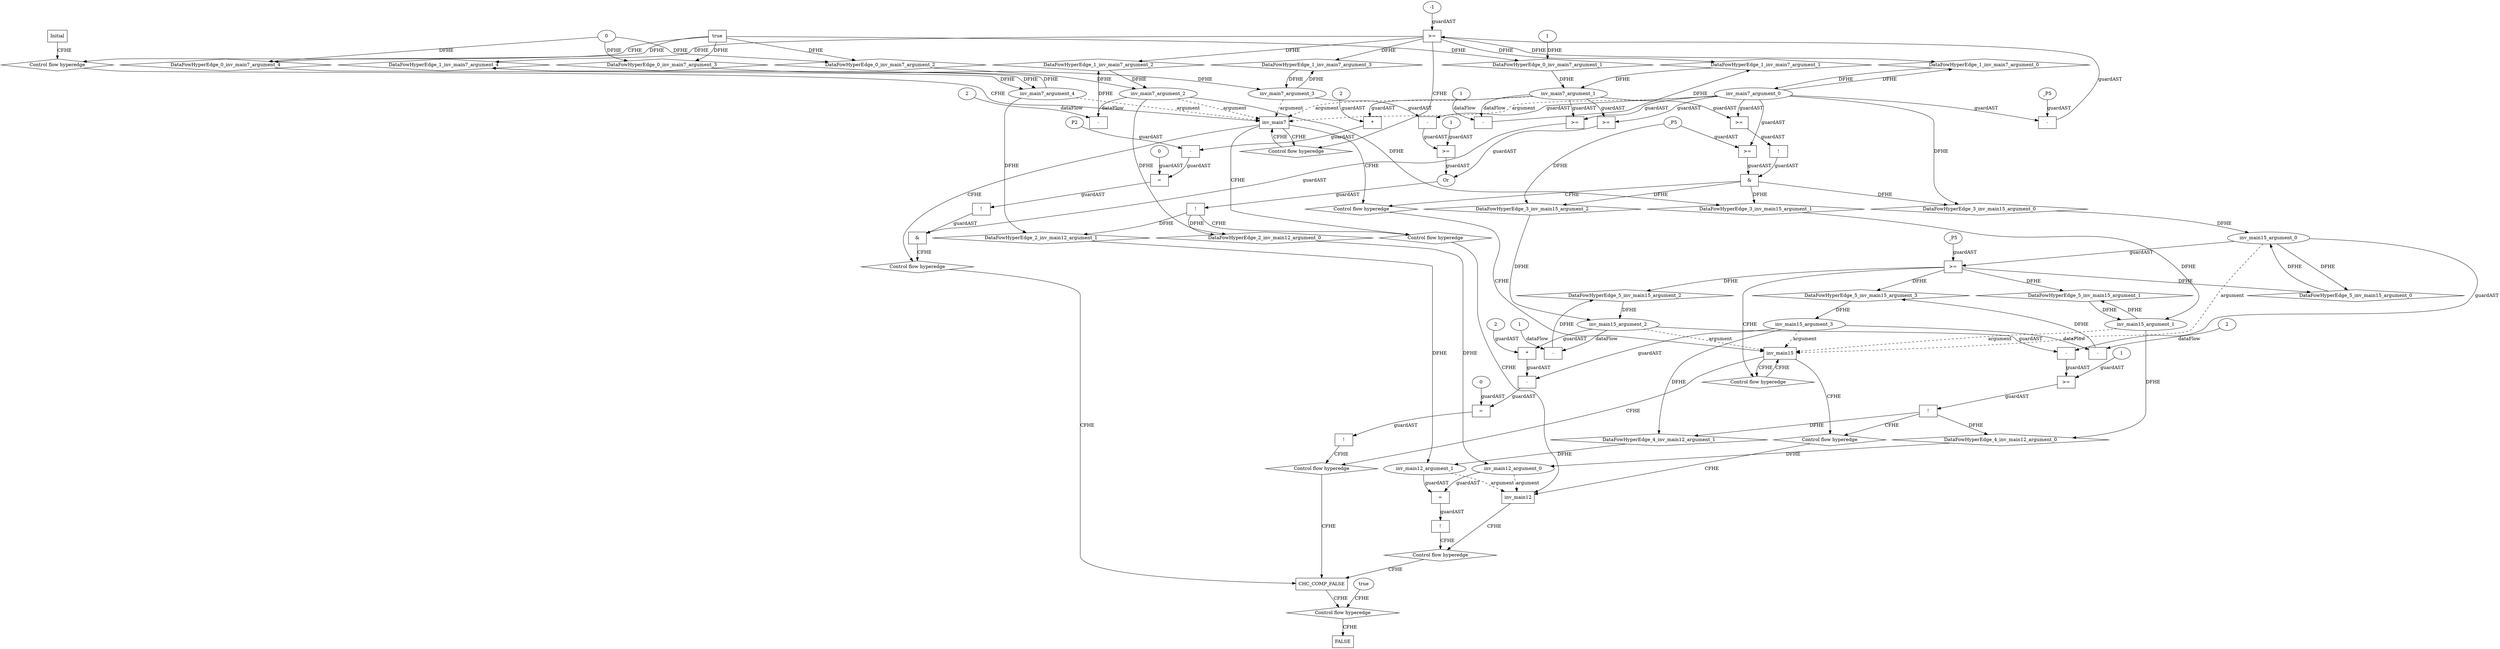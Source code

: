 digraph dag {
"CHC_COMP_FALSE" [label="CHC_COMP_FALSE" nodeName="CHC_COMP_FALSE" class=CONTROL  shape="rect"];
"inv_main12" [label="inv_main12" nodeName="inv_main12" class=CONTROL  shape="rect"];
"inv_main15" [label="inv_main15" nodeName="inv_main15" class=CONTROL  shape="rect"];
"inv_main7" [label="inv_main7" nodeName="inv_main7" class=CONTROL  shape="rect"];
FALSE [label="FALSE" nodeName=FALSE class=CONTROL  shape="rect"];
Initial [label="Initial" nodeName=Initial class=CONTROL  shape="rect"];
ControlFowHyperEdge_0 [label="Control flow hyperedge" nodeName=ControlFowHyperEdge_0 class=controlFlowHyperEdge shape="diamond"];
"Initial" -> ControlFowHyperEdge_0 [label="CFHE"]
ControlFowHyperEdge_0 -> "inv_main7" [label="CFHE"]
ControlFowHyperEdge_1 [label="Control flow hyperedge" nodeName=ControlFowHyperEdge_1 class=controlFlowHyperEdge shape="diamond"];
"inv_main7" -> ControlFowHyperEdge_1 [label="CFHE"]
ControlFowHyperEdge_1 -> "inv_main7" [label="CFHE"]
ControlFowHyperEdge_2 [label="Control flow hyperedge" nodeName=ControlFowHyperEdge_2 class=controlFlowHyperEdge shape="diamond"];
"inv_main7" -> ControlFowHyperEdge_2 [label="CFHE"]
ControlFowHyperEdge_2 -> "inv_main12" [label="CFHE"]
ControlFowHyperEdge_3 [label="Control flow hyperedge" nodeName=ControlFowHyperEdge_3 class=controlFlowHyperEdge shape="diamond"];
"inv_main7" -> ControlFowHyperEdge_3 [label="CFHE"]
ControlFowHyperEdge_3 -> "inv_main15" [label="CFHE"]
ControlFowHyperEdge_4 [label="Control flow hyperedge" nodeName=ControlFowHyperEdge_4 class=controlFlowHyperEdge shape="diamond"];
"inv_main15" -> ControlFowHyperEdge_4 [label="CFHE"]
ControlFowHyperEdge_4 -> "inv_main12" [label="CFHE"]
ControlFowHyperEdge_5 [label="Control flow hyperedge" nodeName=ControlFowHyperEdge_5 class=controlFlowHyperEdge shape="diamond"];
"inv_main15" -> ControlFowHyperEdge_5 [label="CFHE"]
ControlFowHyperEdge_5 -> "inv_main15" [label="CFHE"]
ControlFowHyperEdge_6 [label="Control flow hyperedge" nodeName=ControlFowHyperEdge_6 class=controlFlowHyperEdge shape="diamond"];
"inv_main7" -> ControlFowHyperEdge_6 [label="CFHE"]
ControlFowHyperEdge_6 -> "CHC_COMP_FALSE" [label="CFHE"]
ControlFowHyperEdge_7 [label="Control flow hyperedge" nodeName=ControlFowHyperEdge_7 class=controlFlowHyperEdge shape="diamond"];
"inv_main15" -> ControlFowHyperEdge_7 [label="CFHE"]
ControlFowHyperEdge_7 -> "CHC_COMP_FALSE" [label="CFHE"]
ControlFowHyperEdge_8 [label="Control flow hyperedge" nodeName=ControlFowHyperEdge_8 class=controlFlowHyperEdge shape="diamond"];
"inv_main12" -> ControlFowHyperEdge_8 [label="CFHE"]
ControlFowHyperEdge_8 -> "CHC_COMP_FALSE" [label="CFHE"]
ControlFowHyperEdge_9 [label="Control flow hyperedge" nodeName=ControlFowHyperEdge_9 class=controlFlowHyperEdge shape="diamond"];
"CHC_COMP_FALSE" -> ControlFowHyperEdge_9 [label="CFHE"]
ControlFowHyperEdge_9 -> "FALSE" [label="CFHE"]
"inv_main7_argument_0" [label="inv_main7_argument_0" nodeName=argument0 class=argument  head="inv_main7" shape="oval"];
"inv_main7_argument_0" -> "inv_main7"[label="argument" style="dashed"]
"inv_main7_argument_1" [label="inv_main7_argument_1" nodeName=argument1 class=argument  head="inv_main7" shape="oval"];
"inv_main7_argument_1" -> "inv_main7"[label="argument" style="dashed"]
"inv_main7_argument_2" [label="inv_main7_argument_2" nodeName=argument2 class=argument  head="inv_main7" shape="oval"];
"inv_main7_argument_2" -> "inv_main7"[label="argument" style="dashed"]
"inv_main7_argument_3" [label="inv_main7_argument_3" nodeName=argument3 class=argument  head="inv_main7" shape="oval"];
"inv_main7_argument_3" -> "inv_main7"[label="argument" style="dashed"]
"inv_main7_argument_4" [label="inv_main7_argument_4" nodeName=argument4 class=argument  head="inv_main7" shape="oval"];
"inv_main7_argument_4" -> "inv_main7"[label="argument" style="dashed"]
"inv_main12_argument_0" [label="inv_main12_argument_0" nodeName=argument0 class=argument  head="inv_main12" shape="oval"];
"inv_main12_argument_0" -> "inv_main12"[label="argument" style="dashed"]
"inv_main12_argument_1" [label="inv_main12_argument_1" nodeName=argument1 class=argument  head="inv_main12" shape="oval"];
"inv_main12_argument_1" -> "inv_main12"[label="argument" style="dashed"]
"inv_main15_argument_0" [label="inv_main15_argument_0" nodeName=argument0 class=argument  head="inv_main15" shape="oval"];
"inv_main15_argument_0" -> "inv_main15"[label="argument" style="dashed"]
"inv_main15_argument_1" [label="inv_main15_argument_1" nodeName=argument1 class=argument  head="inv_main15" shape="oval"];
"inv_main15_argument_1" -> "inv_main15"[label="argument" style="dashed"]
"inv_main15_argument_2" [label="inv_main15_argument_2" nodeName=argument2 class=argument  head="inv_main15" shape="oval"];
"inv_main15_argument_2" -> "inv_main15"[label="argument" style="dashed"]
"inv_main15_argument_3" [label="inv_main15_argument_3" nodeName=argument3 class=argument  head="inv_main15" shape="oval"];
"inv_main15_argument_3" -> "inv_main15"[label="argument" style="dashed"]

"true_0" [label="true" nodeName="true_0" class=true shape="rect"];
"true_0" -> "ControlFowHyperEdge_0" [label="CFHE"];
"xxxinv_main7___Initial_0xxxdataFlow_0_node_0" [label="1" nodeName="xxxinv_main7___Initial_0xxxdataFlow_0_node_0" class=IdealInt ];

"xxxinv_main7___Initial_0xxxdataFlow1_node_0" [label="0" nodeName="xxxinv_main7___Initial_0xxxdataFlow1_node_0" class=IdealInt ];



"xxxinv_main7___inv_main7_1xxxguard_0_node_0" [label=">=" nodeName="xxxinv_main7___inv_main7_1xxxguard_0_node_0" class=Operator  shape="rect"];
"xxxinv_main7___inv_main7_1xxxguard_0_node_1" [label="-" nodeName="xxxinv_main7___inv_main7_1xxxguard_0_node_1" class= Operator shape="rect"];
"xxxinv_main7___inv_main7_1xxxguard_0_node_3" [label="_P5" nodeName="xxxinv_main7___inv_main7_1xxxguard_0_node_3" class=symbolicConstant ];
"xxxinv_main7___inv_main7_1xxxguard_0_node_4" [label="-1" nodeName="xxxinv_main7___inv_main7_1xxxguard_0_node_4" class=IdealInt ];
"xxxinv_main7___inv_main7_1xxxguard_0_node_1" -> "xxxinv_main7___inv_main7_1xxxguard_0_node_0"[label="guardAST"]
"xxxinv_main7___inv_main7_1xxxguard_0_node_4" -> "xxxinv_main7___inv_main7_1xxxguard_0_node_0"[label="guardAST"]
"inv_main7_argument_0" -> "xxxinv_main7___inv_main7_1xxxguard_0_node_1"[label="guardAST"]
"xxxinv_main7___inv_main7_1xxxguard_0_node_3" -> "xxxinv_main7___inv_main7_1xxxguard_0_node_1"[label="guardAST"]

"xxxinv_main7___inv_main7_1xxxguard_0_node_0" -> "ControlFowHyperEdge_1" [label="CFHE"];
"xxxinv_main7___inv_main7_1xxxdataFlow_0_node_0" [label="-" nodeName="xxxinv_main7___inv_main7_1xxxdataFlow_0_node_0" class= Operator shape="rect"];
"xxxinv_main7___inv_main7_1xxxdataFlow_0_node_2" [label="1" nodeName="xxxinv_main7___inv_main7_1xxxdataFlow_0_node_2" class=IdealInt ];
"inv_main7_argument_1" -> "xxxinv_main7___inv_main7_1xxxdataFlow_0_node_0"[label="dataFlow"]
"xxxinv_main7___inv_main7_1xxxdataFlow_0_node_2" -> "xxxinv_main7___inv_main7_1xxxdataFlow_0_node_0"[label="dataFlow"]

"xxxinv_main7___inv_main7_1xxxdataFlow1_node_0" [label="-" nodeName="xxxinv_main7___inv_main7_1xxxdataFlow1_node_0" class= Operator shape="rect"];
"xxxinv_main7___inv_main7_1xxxdataFlow1_node_2" [label="2" nodeName="xxxinv_main7___inv_main7_1xxxdataFlow1_node_2" class=IdealInt ];
"inv_main7_argument_2" -> "xxxinv_main7___inv_main7_1xxxdataFlow1_node_0"[label="dataFlow"]
"xxxinv_main7___inv_main7_1xxxdataFlow1_node_2" -> "xxxinv_main7___inv_main7_1xxxdataFlow1_node_0"[label="dataFlow"]

"xxxinv_main12___inv_main7_2xxxguard_0_node_0" [label="!" nodeName="xxxinv_main12___inv_main7_2xxxguard_0_node_0" class=Operator shape="rect"];
"xxxinv_main12___inv_main7_2xxxguard_0_node_1" [label="Or" nodeName="xxxinv_main12___inv_main7_2xxxguard_0_node_1" class=Operator ];
"xxxinv_main12___inv_main7_2xxxguard_0_node_2" [label=">=" nodeName="xxxinv_main12___inv_main7_2xxxguard_0_node_2" class=Operator  shape="rect"];
"xxxinv_main12___inv_main7_2xxxguard_0_node_3" [label="-" nodeName="xxxinv_main12___inv_main7_2xxxguard_0_node_3" class= Operator shape="rect"];
"xxxinv_main12___inv_main7_2xxxguard_0_node_6" [label="1" nodeName="xxxinv_main12___inv_main7_2xxxguard_0_node_6" class=IdealInt ];
"xxxinv_main12___inv_main7_2xxxguard_0_node_7" [label=">=" nodeName="xxxinv_main12___inv_main7_2xxxguard_0_node_7" class=Operator  shape="rect"];
"xxxinv_main12___inv_main7_2xxxguard_0_node_1" -> "xxxinv_main12___inv_main7_2xxxguard_0_node_0"[label="guardAST"]
"xxxinv_main12___inv_main7_2xxxguard_0_node_2" -> "xxxinv_main12___inv_main7_2xxxguard_0_node_1"[label="guardAST"]
"xxxinv_main12___inv_main7_2xxxguard_0_node_7" -> "xxxinv_main12___inv_main7_2xxxguard_0_node_1"[label="guardAST"]
"xxxinv_main12___inv_main7_2xxxguard_0_node_3" -> "xxxinv_main12___inv_main7_2xxxguard_0_node_2"[label="guardAST"]
"xxxinv_main12___inv_main7_2xxxguard_0_node_6" -> "xxxinv_main12___inv_main7_2xxxguard_0_node_2"[label="guardAST"]
"inv_main7_argument_0" -> "xxxinv_main12___inv_main7_2xxxguard_0_node_3"[label="guardAST"]
"inv_main7_argument_3" -> "xxxinv_main12___inv_main7_2xxxguard_0_node_3"[label="guardAST"]
"inv_main7_argument_0" -> "xxxinv_main12___inv_main7_2xxxguard_0_node_7"[label="guardAST"]
"inv_main7_argument_1" -> "xxxinv_main12___inv_main7_2xxxguard_0_node_7"[label="guardAST"]

"xxxinv_main12___inv_main7_2xxxguard_0_node_0" -> "ControlFowHyperEdge_2" [label="CFHE"];
"xxxinv_main15___inv_main7_3xxx_and" [label="&" nodeName="xxxinv_main15___inv_main7_3xxx_and" class=Operator shape="rect"];
"xxxinv_main15___inv_main7_3xxxguard_0_node_0" [label="!" nodeName="xxxinv_main15___inv_main7_3xxxguard_0_node_0" class=Operator shape="rect"];
"xxxinv_main15___inv_main7_3xxxguard_0_node_1" [label=">=" nodeName="xxxinv_main15___inv_main7_3xxxguard_0_node_1" class=Operator  shape="rect"];
"xxxinv_main15___inv_main7_3xxxguard_0_node_1" -> "xxxinv_main15___inv_main7_3xxxguard_0_node_0"[label="guardAST"]
"inv_main7_argument_0" -> "xxxinv_main15___inv_main7_3xxxguard_0_node_1"[label="guardAST"]
"inv_main7_argument_1" -> "xxxinv_main15___inv_main7_3xxxguard_0_node_1"[label="guardAST"]

"xxxinv_main15___inv_main7_3xxxguard_0_node_0" -> "xxxinv_main15___inv_main7_3xxx_and" [label="guardAST"];
"xxxinv_main15___inv_main7_3xxxguard1_node_0" [label=">=" nodeName="xxxinv_main15___inv_main7_3xxxguard1_node_0" class=Operator  shape="rect"];
"inv_main7_argument_0" -> "xxxinv_main15___inv_main7_3xxxguard1_node_0"[label="guardAST"]
"xxxinv_main15___inv_main7_3xxxdataFlow_0_node_0" -> "xxxinv_main15___inv_main7_3xxxguard1_node_0"[label="guardAST"]

"xxxinv_main15___inv_main7_3xxxguard1_node_0" -> "xxxinv_main15___inv_main7_3xxx_and" [label="guardAST"];
"xxxinv_main15___inv_main7_3xxx_and" -> "ControlFowHyperEdge_3" [label="CFHE"];
"xxxinv_main15___inv_main7_3xxxdataFlow_0_node_0" [label="_P5" nodeName="xxxinv_main15___inv_main7_3xxxdataFlow_0_node_0" class=symbolicConstant ];

"xxxinv_main12___inv_main15_4xxxguard_0_node_0" [label="!" nodeName="xxxinv_main12___inv_main15_4xxxguard_0_node_0" class=Operator shape="rect"];
"xxxinv_main12___inv_main15_4xxxguard_0_node_1" [label=">=" nodeName="xxxinv_main12___inv_main15_4xxxguard_0_node_1" class=Operator  shape="rect"];
"xxxinv_main12___inv_main15_4xxxguard_0_node_2" [label="-" nodeName="xxxinv_main12___inv_main15_4xxxguard_0_node_2" class= Operator shape="rect"];
"xxxinv_main12___inv_main15_4xxxguard_0_node_5" [label="1" nodeName="xxxinv_main12___inv_main15_4xxxguard_0_node_5" class=IdealInt ];
"xxxinv_main12___inv_main15_4xxxguard_0_node_1" -> "xxxinv_main12___inv_main15_4xxxguard_0_node_0"[label="guardAST"]
"xxxinv_main12___inv_main15_4xxxguard_0_node_2" -> "xxxinv_main12___inv_main15_4xxxguard_0_node_1"[label="guardAST"]
"xxxinv_main12___inv_main15_4xxxguard_0_node_5" -> "xxxinv_main12___inv_main15_4xxxguard_0_node_1"[label="guardAST"]
"inv_main15_argument_0" -> "xxxinv_main12___inv_main15_4xxxguard_0_node_2"[label="guardAST"]
"inv_main15_argument_2" -> "xxxinv_main12___inv_main15_4xxxguard_0_node_2"[label="guardAST"]

"xxxinv_main12___inv_main15_4xxxguard_0_node_0" -> "ControlFowHyperEdge_4" [label="CFHE"];
"xxxinv_main15___inv_main15_5xxxguard_0_node_0" [label=">=" nodeName="xxxinv_main15___inv_main15_5xxxguard_0_node_0" class=Operator  shape="rect"];
"xxxinv_main15___inv_main15_5xxxguard_0_node_2" [label="_P5" nodeName="xxxinv_main15___inv_main15_5xxxguard_0_node_2" class=symbolicConstant ];
"inv_main15_argument_0" -> "xxxinv_main15___inv_main15_5xxxguard_0_node_0"[label="guardAST"]
"xxxinv_main15___inv_main15_5xxxguard_0_node_2" -> "xxxinv_main15___inv_main15_5xxxguard_0_node_0"[label="guardAST"]

"xxxinv_main15___inv_main15_5xxxguard_0_node_0" -> "ControlFowHyperEdge_5" [label="CFHE"];
"xxxinv_main15___inv_main15_5xxxdataFlow_0_node_0" [label="-" nodeName="xxxinv_main15___inv_main15_5xxxdataFlow_0_node_0" class= Operator shape="rect"];
"xxxinv_main15___inv_main15_5xxxdataFlow_0_node_2" [label="1" nodeName="xxxinv_main15___inv_main15_5xxxdataFlow_0_node_2" class=IdealInt ];
"inv_main15_argument_2" -> "xxxinv_main15___inv_main15_5xxxdataFlow_0_node_0"[label="dataFlow"]
"xxxinv_main15___inv_main15_5xxxdataFlow_0_node_2" -> "xxxinv_main15___inv_main15_5xxxdataFlow_0_node_0"[label="dataFlow"]

"xxxinv_main15___inv_main15_5xxxdataFlow1_node_0" [label="-" nodeName="xxxinv_main15___inv_main15_5xxxdataFlow1_node_0" class= Operator shape="rect"];
"xxxinv_main15___inv_main15_5xxxdataFlow1_node_2" [label="2" nodeName="xxxinv_main15___inv_main15_5xxxdataFlow1_node_2" class=IdealInt ];
"inv_main15_argument_3" -> "xxxinv_main15___inv_main15_5xxxdataFlow1_node_0"[label="dataFlow"]
"xxxinv_main15___inv_main15_5xxxdataFlow1_node_2" -> "xxxinv_main15___inv_main15_5xxxdataFlow1_node_0"[label="dataFlow"]

"xxxCHC_COMP_FALSE___inv_main7_6xxx_and" [label="&" nodeName="xxxCHC_COMP_FALSE___inv_main7_6xxx_and" class=Operator shape="rect"];
"xxxCHC_COMP_FALSE___inv_main7_6xxxguard_0_node_0" [label="!" nodeName="xxxCHC_COMP_FALSE___inv_main7_6xxxguard_0_node_0" class=Operator shape="rect"];
"xxxCHC_COMP_FALSE___inv_main7_6xxxguard_0_node_1" [label="=" nodeName="xxxCHC_COMP_FALSE___inv_main7_6xxxguard_0_node_1" class=Operator  shape="rect"];
"xxxCHC_COMP_FALSE___inv_main7_6xxxguard_0_node_2" [label="-" nodeName="xxxCHC_COMP_FALSE___inv_main7_6xxxguard_0_node_2" class= Operator shape="rect"];
"xxxCHC_COMP_FALSE___inv_main7_6xxxguard_0_node_3" [label="P2" nodeName="xxxCHC_COMP_FALSE___inv_main7_6xxxguard_0_node_3" class=symbolicConstant ];
"xxxCHC_COMP_FALSE___inv_main7_6xxxguard_0_node_4" [label="*" nodeName="xxxCHC_COMP_FALSE___inv_main7_6xxxguard_0_node_4" class=Operator  shape="rect"];
"xxxCHC_COMP_FALSE___inv_main7_6xxxguard_0_node_5" [label="2" nodeName="xxxCHC_COMP_FALSE___inv_main7_6xxxguard_0_node_5" class=constant ];
"xxxCHC_COMP_FALSE___inv_main7_6xxxguard_0_node_7" [label="0" nodeName="xxxCHC_COMP_FALSE___inv_main7_6xxxguard_0_node_7" class=IdealInt ];
"xxxCHC_COMP_FALSE___inv_main7_6xxxguard_0_node_1" -> "xxxCHC_COMP_FALSE___inv_main7_6xxxguard_0_node_0"[label="guardAST"]
"xxxCHC_COMP_FALSE___inv_main7_6xxxguard_0_node_2" -> "xxxCHC_COMP_FALSE___inv_main7_6xxxguard_0_node_1"[label="guardAST"]
"xxxCHC_COMP_FALSE___inv_main7_6xxxguard_0_node_7" -> "xxxCHC_COMP_FALSE___inv_main7_6xxxguard_0_node_1"[label="guardAST"]
"xxxCHC_COMP_FALSE___inv_main7_6xxxguard_0_node_3" -> "xxxCHC_COMP_FALSE___inv_main7_6xxxguard_0_node_2"[label="guardAST"]
"xxxCHC_COMP_FALSE___inv_main7_6xxxguard_0_node_4" -> "xxxCHC_COMP_FALSE___inv_main7_6xxxguard_0_node_2"[label="guardAST"]
"inv_main7_argument_1" -> "xxxCHC_COMP_FALSE___inv_main7_6xxxguard_0_node_4"[label="guardAST"]
"xxxCHC_COMP_FALSE___inv_main7_6xxxguard_0_node_5" -> "xxxCHC_COMP_FALSE___inv_main7_6xxxguard_0_node_4"[label="guardAST"]

"xxxCHC_COMP_FALSE___inv_main7_6xxxguard_0_node_0" -> "xxxCHC_COMP_FALSE___inv_main7_6xxx_and" [label="guardAST"];
"xxxCHC_COMP_FALSE___inv_main7_6xxxguard1_node_0" [label=">=" nodeName="xxxCHC_COMP_FALSE___inv_main7_6xxxguard1_node_0" class=Operator  shape="rect"];
"inv_main7_argument_0" -> "xxxCHC_COMP_FALSE___inv_main7_6xxxguard1_node_0"[label="guardAST"]
"inv_main7_argument_1" -> "xxxCHC_COMP_FALSE___inv_main7_6xxxguard1_node_0"[label="guardAST"]

"xxxCHC_COMP_FALSE___inv_main7_6xxxguard1_node_0" -> "xxxCHC_COMP_FALSE___inv_main7_6xxx_and" [label="guardAST"];
"xxxCHC_COMP_FALSE___inv_main7_6xxx_and" -> "ControlFowHyperEdge_6" [label="CFHE"];
"xxxCHC_COMP_FALSE___inv_main15_7xxxguard_0_node_0" [label="!" nodeName="xxxCHC_COMP_FALSE___inv_main15_7xxxguard_0_node_0" class=Operator shape="rect"];
"xxxCHC_COMP_FALSE___inv_main15_7xxxguard_0_node_1" [label="=" nodeName="xxxCHC_COMP_FALSE___inv_main15_7xxxguard_0_node_1" class=Operator  shape="rect"];
"xxxCHC_COMP_FALSE___inv_main15_7xxxguard_0_node_2" [label="-" nodeName="xxxCHC_COMP_FALSE___inv_main15_7xxxguard_0_node_2" class= Operator shape="rect"];
"xxxCHC_COMP_FALSE___inv_main15_7xxxguard_0_node_4" [label="*" nodeName="xxxCHC_COMP_FALSE___inv_main15_7xxxguard_0_node_4" class=Operator  shape="rect"];
"xxxCHC_COMP_FALSE___inv_main15_7xxxguard_0_node_5" [label="2" nodeName="xxxCHC_COMP_FALSE___inv_main15_7xxxguard_0_node_5" class=constant ];
"xxxCHC_COMP_FALSE___inv_main15_7xxxguard_0_node_7" [label="0" nodeName="xxxCHC_COMP_FALSE___inv_main15_7xxxguard_0_node_7" class=IdealInt ];
"xxxCHC_COMP_FALSE___inv_main15_7xxxguard_0_node_1" -> "xxxCHC_COMP_FALSE___inv_main15_7xxxguard_0_node_0"[label="guardAST"]
"xxxCHC_COMP_FALSE___inv_main15_7xxxguard_0_node_2" -> "xxxCHC_COMP_FALSE___inv_main15_7xxxguard_0_node_1"[label="guardAST"]
"xxxCHC_COMP_FALSE___inv_main15_7xxxguard_0_node_7" -> "xxxCHC_COMP_FALSE___inv_main15_7xxxguard_0_node_1"[label="guardAST"]
"inv_main15_argument_3" -> "xxxCHC_COMP_FALSE___inv_main15_7xxxguard_0_node_2"[label="guardAST"]
"xxxCHC_COMP_FALSE___inv_main15_7xxxguard_0_node_4" -> "xxxCHC_COMP_FALSE___inv_main15_7xxxguard_0_node_2"[label="guardAST"]
"inv_main15_argument_2" -> "xxxCHC_COMP_FALSE___inv_main15_7xxxguard_0_node_4"[label="guardAST"]
"xxxCHC_COMP_FALSE___inv_main15_7xxxguard_0_node_5" -> "xxxCHC_COMP_FALSE___inv_main15_7xxxguard_0_node_4"[label="guardAST"]

"xxxCHC_COMP_FALSE___inv_main15_7xxxguard_0_node_0" -> "ControlFowHyperEdge_7" [label="CFHE"];
"xxxCHC_COMP_FALSE___inv_main12_8xxxguard_0_node_0" [label="!" nodeName="xxxCHC_COMP_FALSE___inv_main12_8xxxguard_0_node_0" class=Operator shape="rect"];
"xxxCHC_COMP_FALSE___inv_main12_8xxxguard_0_node_1" [label="=" nodeName="xxxCHC_COMP_FALSE___inv_main12_8xxxguard_0_node_1" class=Operator  shape="rect"];
"xxxCHC_COMP_FALSE___inv_main12_8xxxguard_0_node_1" -> "xxxCHC_COMP_FALSE___inv_main12_8xxxguard_0_node_0"[label="guardAST"]
"inv_main12_argument_0" -> "xxxCHC_COMP_FALSE___inv_main12_8xxxguard_0_node_1"[label="guardAST"]
"inv_main12_argument_1" -> "xxxCHC_COMP_FALSE___inv_main12_8xxxguard_0_node_1"[label="guardAST"]

"xxxCHC_COMP_FALSE___inv_main12_8xxxguard_0_node_0" -> "ControlFowHyperEdge_8" [label="CFHE"];
"xxxFALSE___CHC_COMP_FALSE_9xxxguard_0_node_0" [label="true" nodeName="xxxFALSE___CHC_COMP_FALSE_9xxxguard_0_node_0" class=Constant ];

"xxxFALSE___CHC_COMP_FALSE_9xxxguard_0_node_0" -> "ControlFowHyperEdge_9" [label="CFHE"];
"inv_main7_argument_0" -> "DataFowHyperEdge_1_inv_main7_argument_0"[label="DFHE"]
"DataFowHyperEdge_1_inv_main7_argument_0" [label="DataFowHyperEdge_1_inv_main7_argument_0" nodeName="DataFowHyperEdge_1_inv_main7_argument_0" class=DataFlowHyperedge shape="diamond"];
"DataFowHyperEdge_1_inv_main7_argument_0" -> "inv_main7_argument_0"[label="DFHE"]
"xxxinv_main7___inv_main7_1xxxguard_0_node_0" -> "DataFowHyperEdge_1_inv_main7_argument_0"[label="DFHE"]
"inv_main7_argument_3" -> "DataFowHyperEdge_1_inv_main7_argument_3"[label="DFHE"]
"DataFowHyperEdge_1_inv_main7_argument_3" [label="DataFowHyperEdge_1_inv_main7_argument_3" nodeName="DataFowHyperEdge_1_inv_main7_argument_3" class=DataFlowHyperedge shape="diamond"];
"DataFowHyperEdge_1_inv_main7_argument_3" -> "inv_main7_argument_3"[label="DFHE"]
"xxxinv_main7___inv_main7_1xxxguard_0_node_0" -> "DataFowHyperEdge_1_inv_main7_argument_3"[label="DFHE"]
"inv_main7_argument_4" -> "DataFowHyperEdge_1_inv_main7_argument_4"[label="DFHE"]
"DataFowHyperEdge_1_inv_main7_argument_4" [label="DataFowHyperEdge_1_inv_main7_argument_4" nodeName="DataFowHyperEdge_1_inv_main7_argument_4" class=DataFlowHyperedge shape="diamond"];
"DataFowHyperEdge_1_inv_main7_argument_4" -> "inv_main7_argument_4"[label="DFHE"]
"xxxinv_main7___inv_main7_1xxxguard_0_node_0" -> "DataFowHyperEdge_1_inv_main7_argument_4"[label="DFHE"]
"inv_main7_argument_2" -> "DataFowHyperEdge_2_inv_main12_argument_0"[label="DFHE"]
"DataFowHyperEdge_2_inv_main12_argument_0" [label="DataFowHyperEdge_2_inv_main12_argument_0" nodeName="DataFowHyperEdge_2_inv_main12_argument_0" class=DataFlowHyperedge shape="diamond"];
"DataFowHyperEdge_2_inv_main12_argument_0" -> "inv_main12_argument_0"[label="DFHE"]
"xxxinv_main12___inv_main7_2xxxguard_0_node_0" -> "DataFowHyperEdge_2_inv_main12_argument_0"[label="DFHE"]
"inv_main7_argument_4" -> "DataFowHyperEdge_2_inv_main12_argument_1"[label="DFHE"]
"DataFowHyperEdge_2_inv_main12_argument_1" [label="DataFowHyperEdge_2_inv_main12_argument_1" nodeName="DataFowHyperEdge_2_inv_main12_argument_1" class=DataFlowHyperedge shape="diamond"];
"DataFowHyperEdge_2_inv_main12_argument_1" -> "inv_main12_argument_1"[label="DFHE"]
"xxxinv_main12___inv_main7_2xxxguard_0_node_0" -> "DataFowHyperEdge_2_inv_main12_argument_1"[label="DFHE"]
"inv_main7_argument_0" -> "DataFowHyperEdge_3_inv_main15_argument_0"[label="DFHE"]
"DataFowHyperEdge_3_inv_main15_argument_0" [label="DataFowHyperEdge_3_inv_main15_argument_0" nodeName="DataFowHyperEdge_3_inv_main15_argument_0" class=DataFlowHyperedge shape="diamond"];
"DataFowHyperEdge_3_inv_main15_argument_0" -> "inv_main15_argument_0"[label="DFHE"]
"xxxinv_main15___inv_main7_3xxx_and" -> "DataFowHyperEdge_3_inv_main15_argument_0"[label="DFHE"]
"inv_main7_argument_2" -> "DataFowHyperEdge_3_inv_main15_argument_1"[label="DFHE"]
"DataFowHyperEdge_3_inv_main15_argument_1" [label="DataFowHyperEdge_3_inv_main15_argument_1" nodeName="DataFowHyperEdge_3_inv_main15_argument_1" class=DataFlowHyperedge shape="diamond"];
"DataFowHyperEdge_3_inv_main15_argument_1" -> "inv_main15_argument_1"[label="DFHE"]
"xxxinv_main15___inv_main7_3xxx_and" -> "DataFowHyperEdge_3_inv_main15_argument_1"[label="DFHE"]
"inv_main15_argument_1" -> "DataFowHyperEdge_4_inv_main12_argument_0"[label="DFHE"]
"DataFowHyperEdge_4_inv_main12_argument_0" [label="DataFowHyperEdge_4_inv_main12_argument_0" nodeName="DataFowHyperEdge_4_inv_main12_argument_0" class=DataFlowHyperedge shape="diamond"];
"DataFowHyperEdge_4_inv_main12_argument_0" -> "inv_main12_argument_0"[label="DFHE"]
"xxxinv_main12___inv_main15_4xxxguard_0_node_0" -> "DataFowHyperEdge_4_inv_main12_argument_0"[label="DFHE"]
"inv_main15_argument_3" -> "DataFowHyperEdge_4_inv_main12_argument_1"[label="DFHE"]
"DataFowHyperEdge_4_inv_main12_argument_1" [label="DataFowHyperEdge_4_inv_main12_argument_1" nodeName="DataFowHyperEdge_4_inv_main12_argument_1" class=DataFlowHyperedge shape="diamond"];
"DataFowHyperEdge_4_inv_main12_argument_1" -> "inv_main12_argument_1"[label="DFHE"]
"xxxinv_main12___inv_main15_4xxxguard_0_node_0" -> "DataFowHyperEdge_4_inv_main12_argument_1"[label="DFHE"]
"inv_main15_argument_0" -> "DataFowHyperEdge_5_inv_main15_argument_0"[label="DFHE"]
"DataFowHyperEdge_5_inv_main15_argument_0" [label="DataFowHyperEdge_5_inv_main15_argument_0" nodeName="DataFowHyperEdge_5_inv_main15_argument_0" class=DataFlowHyperedge shape="diamond"];
"DataFowHyperEdge_5_inv_main15_argument_0" -> "inv_main15_argument_0"[label="DFHE"]
"xxxinv_main15___inv_main15_5xxxguard_0_node_0" -> "DataFowHyperEdge_5_inv_main15_argument_0"[label="DFHE"]
"inv_main15_argument_1" -> "DataFowHyperEdge_5_inv_main15_argument_1"[label="DFHE"]
"DataFowHyperEdge_5_inv_main15_argument_1" [label="DataFowHyperEdge_5_inv_main15_argument_1" nodeName="DataFowHyperEdge_5_inv_main15_argument_1" class=DataFlowHyperedge shape="diamond"];
"DataFowHyperEdge_5_inv_main15_argument_1" -> "inv_main15_argument_1"[label="DFHE"]
"xxxinv_main15___inv_main15_5xxxguard_0_node_0" -> "DataFowHyperEdge_5_inv_main15_argument_1"[label="DFHE"]
"DataFowHyperEdge_0_inv_main7_argument_1" [label="DataFowHyperEdge_0_inv_main7_argument_1" nodeName="DataFowHyperEdge_0_inv_main7_argument_1" class=DataFlowHyperedge shape="diamond"];
"DataFowHyperEdge_0_inv_main7_argument_1" -> "inv_main7_argument_1"[label="DFHE"]
"true_0" -> "DataFowHyperEdge_0_inv_main7_argument_1" [label="DFHE"];
"xxxinv_main7___Initial_0xxxdataFlow_0_node_0" -> "DataFowHyperEdge_0_inv_main7_argument_1" [label="DFHE"];
"DataFowHyperEdge_0_inv_main7_argument_2" [label="DataFowHyperEdge_0_inv_main7_argument_2" nodeName="DataFowHyperEdge_0_inv_main7_argument_2" class=DataFlowHyperedge shape="diamond"];
"DataFowHyperEdge_0_inv_main7_argument_2" -> "inv_main7_argument_2"[label="DFHE"]
"true_0" -> "DataFowHyperEdge_0_inv_main7_argument_2" [label="DFHE"];
"xxxinv_main7___Initial_0xxxdataFlow1_node_0" -> "DataFowHyperEdge_0_inv_main7_argument_2" [label="DFHE"];
"DataFowHyperEdge_0_inv_main7_argument_3" [label="DataFowHyperEdge_0_inv_main7_argument_3" nodeName="DataFowHyperEdge_0_inv_main7_argument_3" class=DataFlowHyperedge shape="diamond"];
"DataFowHyperEdge_0_inv_main7_argument_3" -> "inv_main7_argument_3"[label="DFHE"]
"true_0" -> "DataFowHyperEdge_0_inv_main7_argument_3" [label="DFHE"];
"xxxinv_main7___Initial_0xxxdataFlow1_node_0" -> "DataFowHyperEdge_0_inv_main7_argument_3" [label="DFHE"];
"DataFowHyperEdge_0_inv_main7_argument_4" [label="DataFowHyperEdge_0_inv_main7_argument_4" nodeName="DataFowHyperEdge_0_inv_main7_argument_4" class=DataFlowHyperedge shape="diamond"];
"DataFowHyperEdge_0_inv_main7_argument_4" -> "inv_main7_argument_4"[label="DFHE"]
"true_0" -> "DataFowHyperEdge_0_inv_main7_argument_4" [label="DFHE"];
"xxxinv_main7___Initial_0xxxdataFlow1_node_0" -> "DataFowHyperEdge_0_inv_main7_argument_4" [label="DFHE"];
"DataFowHyperEdge_1_inv_main7_argument_1" [label="DataFowHyperEdge_1_inv_main7_argument_1" nodeName="DataFowHyperEdge_1_inv_main7_argument_1" class=DataFlowHyperedge shape="diamond"];
"DataFowHyperEdge_1_inv_main7_argument_1" -> "inv_main7_argument_1"[label="DFHE"]
"xxxinv_main7___inv_main7_1xxxguard_0_node_0" -> "DataFowHyperEdge_1_inv_main7_argument_1"[label="DFHE"]
"xxxinv_main7___inv_main7_1xxxdataFlow_0_node_0" -> "DataFowHyperEdge_1_inv_main7_argument_1" [label="DFHE"];
"DataFowHyperEdge_1_inv_main7_argument_2" [label="DataFowHyperEdge_1_inv_main7_argument_2" nodeName="DataFowHyperEdge_1_inv_main7_argument_2" class=DataFlowHyperedge shape="diamond"];
"DataFowHyperEdge_1_inv_main7_argument_2" -> "inv_main7_argument_2"[label="DFHE"]
"xxxinv_main7___inv_main7_1xxxguard_0_node_0" -> "DataFowHyperEdge_1_inv_main7_argument_2"[label="DFHE"]
"xxxinv_main7___inv_main7_1xxxdataFlow1_node_0" -> "DataFowHyperEdge_1_inv_main7_argument_2" [label="DFHE"];
"DataFowHyperEdge_3_inv_main15_argument_2" [label="DataFowHyperEdge_3_inv_main15_argument_2" nodeName="DataFowHyperEdge_3_inv_main15_argument_2" class=DataFlowHyperedge shape="diamond"];
"DataFowHyperEdge_3_inv_main15_argument_2" -> "inv_main15_argument_2"[label="DFHE"]
"xxxinv_main15___inv_main7_3xxx_and" -> "DataFowHyperEdge_3_inv_main15_argument_2"[label="DFHE"]
"xxxinv_main15___inv_main7_3xxxdataFlow_0_node_0" -> "DataFowHyperEdge_3_inv_main15_argument_2" [label="DFHE"];
"DataFowHyperEdge_5_inv_main15_argument_2" [label="DataFowHyperEdge_5_inv_main15_argument_2" nodeName="DataFowHyperEdge_5_inv_main15_argument_2" class=DataFlowHyperedge shape="diamond"];
"DataFowHyperEdge_5_inv_main15_argument_2" -> "inv_main15_argument_2"[label="DFHE"]
"xxxinv_main15___inv_main15_5xxxguard_0_node_0" -> "DataFowHyperEdge_5_inv_main15_argument_2"[label="DFHE"]
"xxxinv_main15___inv_main15_5xxxdataFlow_0_node_0" -> "DataFowHyperEdge_5_inv_main15_argument_2" [label="DFHE"];
"DataFowHyperEdge_5_inv_main15_argument_3" [label="DataFowHyperEdge_5_inv_main15_argument_3" nodeName="DataFowHyperEdge_5_inv_main15_argument_3" class=DataFlowHyperedge shape="diamond"];
"DataFowHyperEdge_5_inv_main15_argument_3" -> "inv_main15_argument_3"[label="DFHE"]
"xxxinv_main15___inv_main15_5xxxguard_0_node_0" -> "DataFowHyperEdge_5_inv_main15_argument_3"[label="DFHE"]
"xxxinv_main15___inv_main15_5xxxdataFlow1_node_0" -> "DataFowHyperEdge_5_inv_main15_argument_3" [label="DFHE"];




}
